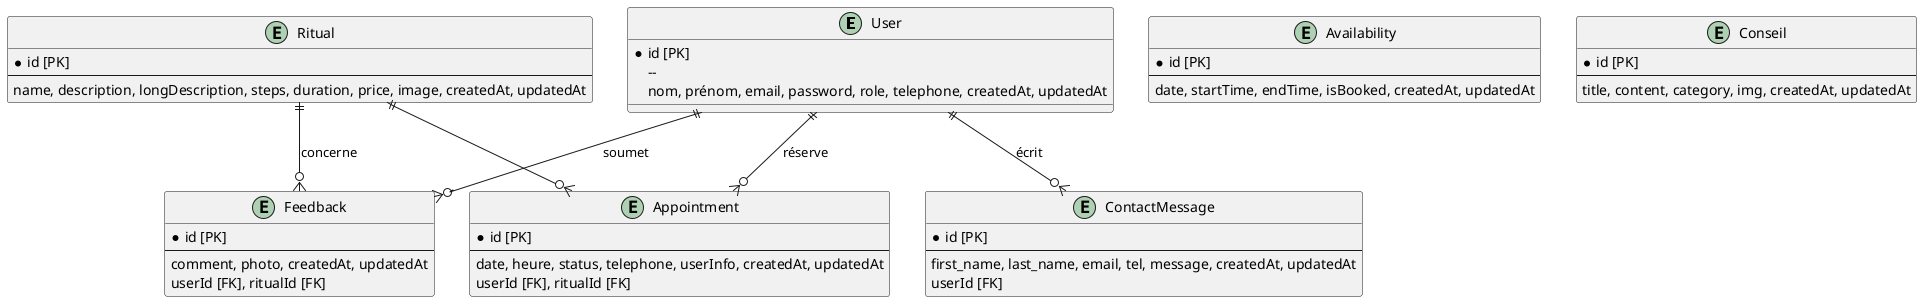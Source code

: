 @startuml
entity "User" as User {
   * id [PK]
   -- 
   nom, prénom, email, password, role, telephone, createdAt, updatedAt
}
entity "Appointment" as Appointment {
   * id [PK]
   --
   date, heure, status, telephone, userInfo, createdAt, updatedAt
   userId [FK], ritualId [FK]
}
entity "Ritual" as Ritual {
   * id [PK]
   --
   name, description, longDescription, steps, duration, price, image, createdAt, updatedAt
}
entity "Feedback" as Feedback {
   * id [PK]
   --
   comment, photo, createdAt, updatedAt
   userId [FK], ritualId [FK]
}
entity "ContactMessage" as ContactMessage {
   * id [PK]
   --
   first_name, last_name, email, tel, message, createdAt, updatedAt
   userId [FK]
}
entity "Availability" as Availability {
   * id [PK]
   --
   date, startTime, endTime, isBooked, createdAt, updatedAt
}
entity "Conseil" as Conseil {
   * id [PK]
   --
   title, content, category, img, createdAt, updatedAt
}

' Relations entre entités avec cardinalités (notation IE Crow's Foot)
User ||--o{ Appointment : "réserve"
Ritual ||--o{ Appointment
User ||--o{ Feedback : "soumet"
Ritual ||--o{ Feedback : "concerne"
User ||--o{ ContactMessage : "écrit"
@enduml
